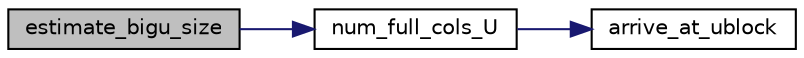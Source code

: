 digraph "estimate_bigu_size"
{
 // LATEX_PDF_SIZE
  edge [fontname="Helvetica",fontsize="10",labelfontname="Helvetica",labelfontsize="10"];
  node [fontname="Helvetica",fontsize="10",shape=record];
  rankdir="LR";
  Node1 [label="estimate_bigu_size",height=0.2,width=0.4,color="black", fillcolor="grey75", style="filled", fontcolor="black",tooltip=" "];
  Node1 -> Node2 [color="midnightblue",fontsize="10",style="solid",fontname="Helvetica"];
  Node2 [label="num_full_cols_U",height=0.2,width=0.4,color="black", fillcolor="white", style="filled",URL="$util_8c.html#a2781ec822bb6c342ad99b33b0315c74f",tooltip=" "];
  Node2 -> Node3 [color="midnightblue",fontsize="10",style="solid",fontname="Helvetica"];
  Node3 [label="arrive_at_ublock",height=0.2,width=0.4,color="black", fillcolor="white", style="filled",URL="$util_8c.html#a5501fa6d7f669f203f2cddc5fd0ad72d",tooltip=" "];
}
